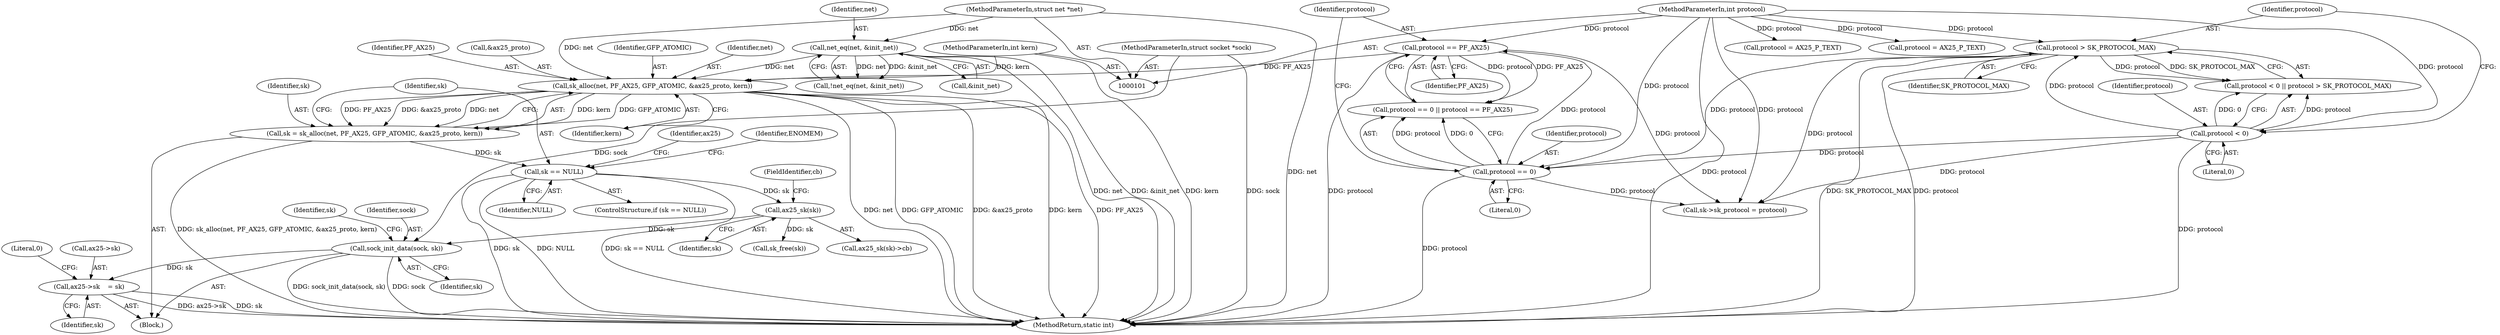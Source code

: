 digraph "0_linux_79462ad02e861803b3840cc782248c7359451cd9@pointer" {
"1000222" [label="(Call,sock_init_data(sock, sk))"];
"1000103" [label="(MethodParameterIn,struct socket *sock)"];
"1000209" [label="(Call,ax25_sk(sk))"];
"1000199" [label="(Call,sk == NULL)"];
"1000189" [label="(Call,sk = sk_alloc(net, PF_AX25, GFP_ATOMIC, &ax25_proto, kern))"];
"1000191" [label="(Call,sk_alloc(net, PF_AX25, GFP_ATOMIC, &ax25_proto, kern))"];
"1000122" [label="(Call,net_eq(net, &init_net))"];
"1000102" [label="(MethodParameterIn,struct net *net)"];
"1000140" [label="(Call,protocol == PF_AX25)"];
"1000137" [label="(Call,protocol == 0)"];
"1000114" [label="(Call,protocol > SK_PROTOCOL_MAX)"];
"1000111" [label="(Call,protocol < 0)"];
"1000104" [label="(MethodParameterIn,int protocol)"];
"1000105" [label="(MethodParameterIn,int kern)"];
"1000241" [label="(Call,ax25->sk    = sk)"];
"1000209" [label="(Call,ax25_sk(sk))"];
"1000227" [label="(Identifier,sk)"];
"1000224" [label="(Identifier,sk)"];
"1000204" [label="(Identifier,ENOMEM)"];
"1000190" [label="(Identifier,sk)"];
"1000116" [label="(Identifier,SK_PROTOCOL_MAX)"];
"1000124" [label="(Call,&init_net)"];
"1000143" [label="(Call,protocol = AX25_P_TEXT)"];
"1000241" [label="(Call,ax25->sk    = sk)"];
"1000194" [label="(Identifier,GFP_ATOMIC)"];
"1000192" [label="(Identifier,net)"];
"1000114" [label="(Call,protocol > SK_PROTOCOL_MAX)"];
"1000137" [label="(Call,protocol == 0)"];
"1000141" [label="(Identifier,protocol)"];
"1000200" [label="(Identifier,sk)"];
"1000210" [label="(Identifier,sk)"];
"1000123" [label="(Identifier,net)"];
"1000195" [label="(Call,&ax25_proto)"];
"1000115" [label="(Identifier,protocol)"];
"1000247" [label="(Literal,0)"];
"1000198" [label="(ControlStructure,if (sk == NULL))"];
"1000191" [label="(Call,sk_alloc(net, PF_AX25, GFP_ATOMIC, &ax25_proto, kern))"];
"1000140" [label="(Call,protocol == PF_AX25)"];
"1000105" [label="(MethodParameterIn,int kern)"];
"1000142" [label="(Identifier,PF_AX25)"];
"1000110" [label="(Call,protocol < 0 || protocol > SK_PROTOCOL_MAX)"];
"1000211" [label="(FieldIdentifier,cb)"];
"1000217" [label="(Call,sk_free(sk))"];
"1000138" [label="(Identifier,protocol)"];
"1000197" [label="(Identifier,kern)"];
"1000248" [label="(MethodReturn,static int)"];
"1000201" [label="(Identifier,NULL)"];
"1000236" [label="(Call,sk->sk_protocol = protocol)"];
"1000189" [label="(Call,sk = sk_alloc(net, PF_AX25, GFP_ATOMIC, &ax25_proto, kern))"];
"1000103" [label="(MethodParameterIn,struct socket *sock)"];
"1000106" [label="(Block,)"];
"1000121" [label="(Call,!net_eq(net, &init_net))"];
"1000111" [label="(Call,protocol < 0)"];
"1000112" [label="(Identifier,protocol)"];
"1000139" [label="(Literal,0)"];
"1000245" [label="(Identifier,sk)"];
"1000242" [label="(Call,ax25->sk)"];
"1000206" [label="(Identifier,ax25)"];
"1000102" [label="(MethodParameterIn,struct net *net)"];
"1000113" [label="(Literal,0)"];
"1000153" [label="(Call,protocol = AX25_P_TEXT)"];
"1000223" [label="(Identifier,sock)"];
"1000122" [label="(Call,net_eq(net, &init_net))"];
"1000208" [label="(Call,ax25_sk(sk)->cb)"];
"1000193" [label="(Identifier,PF_AX25)"];
"1000222" [label="(Call,sock_init_data(sock, sk))"];
"1000104" [label="(MethodParameterIn,int protocol)"];
"1000199" [label="(Call,sk == NULL)"];
"1000136" [label="(Call,protocol == 0 || protocol == PF_AX25)"];
"1000222" -> "1000106"  [label="AST: "];
"1000222" -> "1000224"  [label="CFG: "];
"1000223" -> "1000222"  [label="AST: "];
"1000224" -> "1000222"  [label="AST: "];
"1000227" -> "1000222"  [label="CFG: "];
"1000222" -> "1000248"  [label="DDG: sock"];
"1000222" -> "1000248"  [label="DDG: sock_init_data(sock, sk)"];
"1000103" -> "1000222"  [label="DDG: sock"];
"1000209" -> "1000222"  [label="DDG: sk"];
"1000222" -> "1000241"  [label="DDG: sk"];
"1000103" -> "1000101"  [label="AST: "];
"1000103" -> "1000248"  [label="DDG: sock"];
"1000209" -> "1000208"  [label="AST: "];
"1000209" -> "1000210"  [label="CFG: "];
"1000210" -> "1000209"  [label="AST: "];
"1000211" -> "1000209"  [label="CFG: "];
"1000199" -> "1000209"  [label="DDG: sk"];
"1000209" -> "1000217"  [label="DDG: sk"];
"1000199" -> "1000198"  [label="AST: "];
"1000199" -> "1000201"  [label="CFG: "];
"1000200" -> "1000199"  [label="AST: "];
"1000201" -> "1000199"  [label="AST: "];
"1000204" -> "1000199"  [label="CFG: "];
"1000206" -> "1000199"  [label="CFG: "];
"1000199" -> "1000248"  [label="DDG: sk"];
"1000199" -> "1000248"  [label="DDG: NULL"];
"1000199" -> "1000248"  [label="DDG: sk == NULL"];
"1000189" -> "1000199"  [label="DDG: sk"];
"1000189" -> "1000106"  [label="AST: "];
"1000189" -> "1000191"  [label="CFG: "];
"1000190" -> "1000189"  [label="AST: "];
"1000191" -> "1000189"  [label="AST: "];
"1000200" -> "1000189"  [label="CFG: "];
"1000189" -> "1000248"  [label="DDG: sk_alloc(net, PF_AX25, GFP_ATOMIC, &ax25_proto, kern)"];
"1000191" -> "1000189"  [label="DDG: kern"];
"1000191" -> "1000189"  [label="DDG: GFP_ATOMIC"];
"1000191" -> "1000189"  [label="DDG: PF_AX25"];
"1000191" -> "1000189"  [label="DDG: &ax25_proto"];
"1000191" -> "1000189"  [label="DDG: net"];
"1000191" -> "1000197"  [label="CFG: "];
"1000192" -> "1000191"  [label="AST: "];
"1000193" -> "1000191"  [label="AST: "];
"1000194" -> "1000191"  [label="AST: "];
"1000195" -> "1000191"  [label="AST: "];
"1000197" -> "1000191"  [label="AST: "];
"1000191" -> "1000248"  [label="DDG: GFP_ATOMIC"];
"1000191" -> "1000248"  [label="DDG: &ax25_proto"];
"1000191" -> "1000248"  [label="DDG: kern"];
"1000191" -> "1000248"  [label="DDG: PF_AX25"];
"1000191" -> "1000248"  [label="DDG: net"];
"1000122" -> "1000191"  [label="DDG: net"];
"1000102" -> "1000191"  [label="DDG: net"];
"1000140" -> "1000191"  [label="DDG: PF_AX25"];
"1000105" -> "1000191"  [label="DDG: kern"];
"1000122" -> "1000121"  [label="AST: "];
"1000122" -> "1000124"  [label="CFG: "];
"1000123" -> "1000122"  [label="AST: "];
"1000124" -> "1000122"  [label="AST: "];
"1000121" -> "1000122"  [label="CFG: "];
"1000122" -> "1000248"  [label="DDG: net"];
"1000122" -> "1000248"  [label="DDG: &init_net"];
"1000122" -> "1000121"  [label="DDG: net"];
"1000122" -> "1000121"  [label="DDG: &init_net"];
"1000102" -> "1000122"  [label="DDG: net"];
"1000102" -> "1000101"  [label="AST: "];
"1000102" -> "1000248"  [label="DDG: net"];
"1000140" -> "1000136"  [label="AST: "];
"1000140" -> "1000142"  [label="CFG: "];
"1000141" -> "1000140"  [label="AST: "];
"1000142" -> "1000140"  [label="AST: "];
"1000136" -> "1000140"  [label="CFG: "];
"1000140" -> "1000248"  [label="DDG: protocol"];
"1000140" -> "1000136"  [label="DDG: protocol"];
"1000140" -> "1000136"  [label="DDG: PF_AX25"];
"1000137" -> "1000140"  [label="DDG: protocol"];
"1000104" -> "1000140"  [label="DDG: protocol"];
"1000140" -> "1000236"  [label="DDG: protocol"];
"1000137" -> "1000136"  [label="AST: "];
"1000137" -> "1000139"  [label="CFG: "];
"1000138" -> "1000137"  [label="AST: "];
"1000139" -> "1000137"  [label="AST: "];
"1000141" -> "1000137"  [label="CFG: "];
"1000136" -> "1000137"  [label="CFG: "];
"1000137" -> "1000248"  [label="DDG: protocol"];
"1000137" -> "1000136"  [label="DDG: protocol"];
"1000137" -> "1000136"  [label="DDG: 0"];
"1000114" -> "1000137"  [label="DDG: protocol"];
"1000111" -> "1000137"  [label="DDG: protocol"];
"1000104" -> "1000137"  [label="DDG: protocol"];
"1000137" -> "1000236"  [label="DDG: protocol"];
"1000114" -> "1000110"  [label="AST: "];
"1000114" -> "1000116"  [label="CFG: "];
"1000115" -> "1000114"  [label="AST: "];
"1000116" -> "1000114"  [label="AST: "];
"1000110" -> "1000114"  [label="CFG: "];
"1000114" -> "1000248"  [label="DDG: protocol"];
"1000114" -> "1000248"  [label="DDG: SK_PROTOCOL_MAX"];
"1000114" -> "1000110"  [label="DDG: protocol"];
"1000114" -> "1000110"  [label="DDG: SK_PROTOCOL_MAX"];
"1000111" -> "1000114"  [label="DDG: protocol"];
"1000104" -> "1000114"  [label="DDG: protocol"];
"1000114" -> "1000236"  [label="DDG: protocol"];
"1000111" -> "1000110"  [label="AST: "];
"1000111" -> "1000113"  [label="CFG: "];
"1000112" -> "1000111"  [label="AST: "];
"1000113" -> "1000111"  [label="AST: "];
"1000115" -> "1000111"  [label="CFG: "];
"1000110" -> "1000111"  [label="CFG: "];
"1000111" -> "1000248"  [label="DDG: protocol"];
"1000111" -> "1000110"  [label="DDG: protocol"];
"1000111" -> "1000110"  [label="DDG: 0"];
"1000104" -> "1000111"  [label="DDG: protocol"];
"1000111" -> "1000236"  [label="DDG: protocol"];
"1000104" -> "1000101"  [label="AST: "];
"1000104" -> "1000248"  [label="DDG: protocol"];
"1000104" -> "1000143"  [label="DDG: protocol"];
"1000104" -> "1000153"  [label="DDG: protocol"];
"1000104" -> "1000236"  [label="DDG: protocol"];
"1000105" -> "1000101"  [label="AST: "];
"1000105" -> "1000248"  [label="DDG: kern"];
"1000241" -> "1000106"  [label="AST: "];
"1000241" -> "1000245"  [label="CFG: "];
"1000242" -> "1000241"  [label="AST: "];
"1000245" -> "1000241"  [label="AST: "];
"1000247" -> "1000241"  [label="CFG: "];
"1000241" -> "1000248"  [label="DDG: ax25->sk"];
"1000241" -> "1000248"  [label="DDG: sk"];
}
